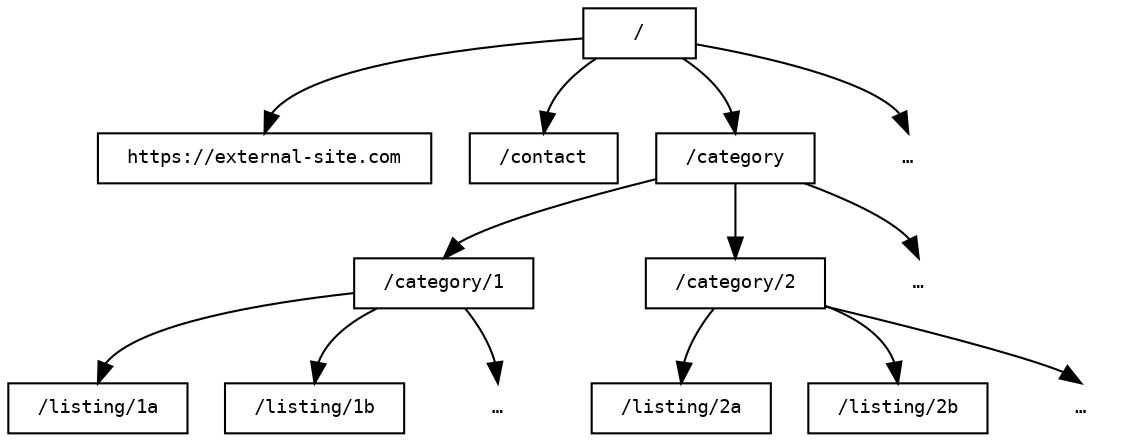 digraph G {
	#rankdir=RL
	margin=0
	#splines=ortho
	esep=10
	
	graph [fontname="Consolas"]
	node [fontsize=9 fontname="Consolas" shape=box height=0.1 margin="0.2,0.1"]
	edge [fontsize=9 fontname="Consolas"]
	
    #host -> website [arrowhead="onormal" headlabel="1" taillabel="N" labeldistance="1.1" labelangle="-50"]
    
    "/"
    
    {
        rank = same
        "/external" [label="https://external-site.com"]
        "/contact"
        "/category"
        "/additional" [shape=none label=…]
    }
    
    {
        rank = same
        "/category/1"
        "/category/2"
        "/category/additional" [shape=none label=…]
    }
    
    {
        rank = same
        "/listing/1a"
        "/listing/1b"
        "/listing/1additional" [shape=none label=…]
        "/listing/2a"
        "/listing/2b"
        "/listing/2additional" [shape=none label=…]
    }
    
    "/" -> "/category":n
    "/category" -> "/category/1":n
    "/category" -> "/category/2":n
    "/category" -> "/category/additional":n
    
    "/category/1" -> "/listing/1a":n
    "/category/1" -> "/listing/1b":n
    "/category/1" -> "/listing/1additional":n
    
    "/category/2" -> "/listing/2a":n
    "/category/2" -> "/listing/2b":n
    "/category/2" -> "/listing/2additional":n
    
    "/" -> "/external":n
    "/" -> "/contact":n
    "/" -> "/additional":n
}